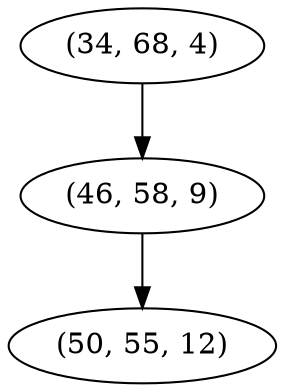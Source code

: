 digraph tree {
    "(34, 68, 4)";
    "(46, 58, 9)";
    "(50, 55, 12)";
    "(34, 68, 4)" -> "(46, 58, 9)";
    "(46, 58, 9)" -> "(50, 55, 12)";
}
